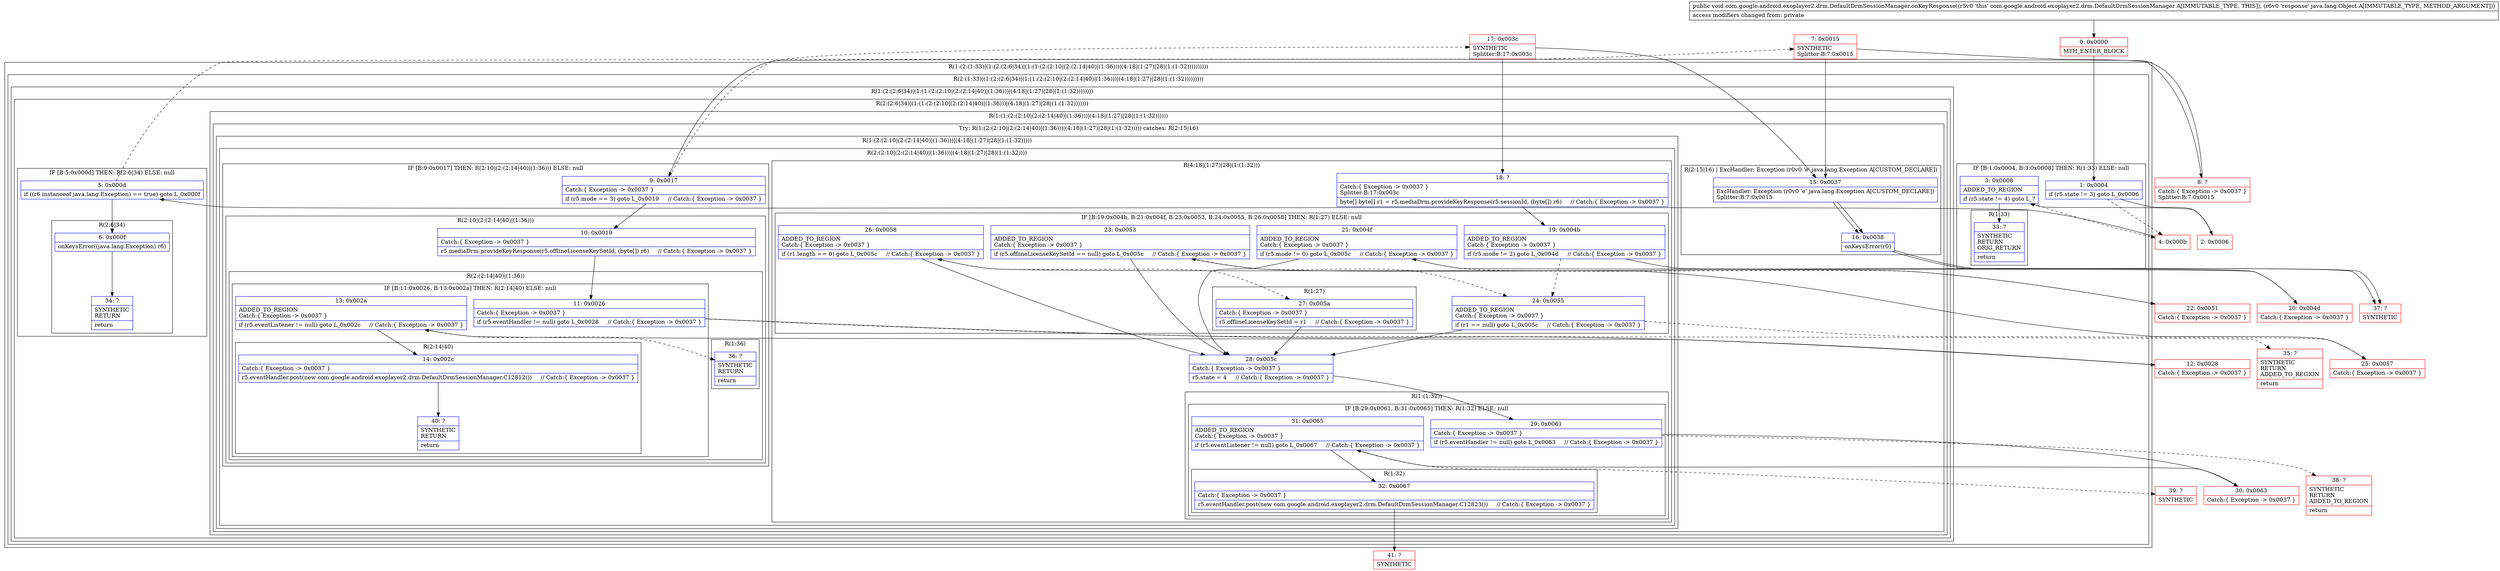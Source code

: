 digraph "CFG forcom.google.android.exoplayer2.drm.DefaultDrmSessionManager.onKeyResponse(Ljava\/lang\/Object;)V" {
subgraph cluster_Region_152555051 {
label = "R(1:(2:(1:33)|(1:(2:(2:6|34)|(1:(1:(2:(2:10|(2:(2:14|40)|(1:36)))|(4:18|(1:27)|28|(1:(1:32))))))))))";
node [shape=record,color=blue];
subgraph cluster_Region_874426910 {
label = "R(2:(1:33)|(1:(2:(2:6|34)|(1:(1:(2:(2:10|(2:(2:14|40)|(1:36)))|(4:18|(1:27)|28|(1:(1:32)))))))))";
node [shape=record,color=blue];
subgraph cluster_IfRegion_1825086614 {
label = "IF [B:1:0x0004, B:3:0x0008] THEN: R(1:33) ELSE: null";
node [shape=record,color=blue];
Node_1 [shape=record,label="{1\:\ 0x0004|if (r5.state != 3) goto L_0x0006\l}"];
Node_3 [shape=record,label="{3\:\ 0x0008|ADDED_TO_REGION\l|if (r5.state != 4) goto L_?\l}"];
subgraph cluster_Region_310752302 {
label = "R(1:33)";
node [shape=record,color=blue];
Node_33 [shape=record,label="{33\:\ ?|SYNTHETIC\lRETURN\lORIG_RETURN\l|return\l}"];
}
}
subgraph cluster_Region_634672835 {
label = "R(1:(2:(2:6|34)|(1:(1:(2:(2:10|(2:(2:14|40)|(1:36)))|(4:18|(1:27)|28|(1:(1:32))))))))";
node [shape=record,color=blue];
subgraph cluster_Region_1679527461 {
label = "R(2:(2:6|34)|(1:(1:(2:(2:10|(2:(2:14|40)|(1:36)))|(4:18|(1:27)|28|(1:(1:32)))))))";
node [shape=record,color=blue];
subgraph cluster_IfRegion_1277137436 {
label = "IF [B:5:0x000d] THEN: R(2:6|34) ELSE: null";
node [shape=record,color=blue];
Node_5 [shape=record,label="{5\:\ 0x000d|if ((r6 instanceof java.lang.Exception) == true) goto L_0x000f\l}"];
subgraph cluster_Region_1938058101 {
label = "R(2:6|34)";
node [shape=record,color=blue];
Node_6 [shape=record,label="{6\:\ 0x000f|onKeysError((java.lang.Exception) r6)\l}"];
Node_34 [shape=record,label="{34\:\ ?|SYNTHETIC\lRETURN\l|return\l}"];
}
}
subgraph cluster_Region_1960921480 {
label = "R(1:(1:(2:(2:10|(2:(2:14|40)|(1:36)))|(4:18|(1:27)|28|(1:(1:32))))))";
node [shape=record,color=blue];
subgraph cluster_TryCatchRegion_1286835095 {
label = "Try: R(1:(2:(2:10|(2:(2:14|40)|(1:36)))|(4:18|(1:27)|28|(1:(1:32))))) catches: R(2:15|16)";
node [shape=record,color=blue];
subgraph cluster_Region_2081193839 {
label = "R(1:(2:(2:10|(2:(2:14|40)|(1:36)))|(4:18|(1:27)|28|(1:(1:32)))))";
node [shape=record,color=blue];
subgraph cluster_Region_746810456 {
label = "R(2:(2:10|(2:(2:14|40)|(1:36)))|(4:18|(1:27)|28|(1:(1:32))))";
node [shape=record,color=blue];
subgraph cluster_IfRegion_1381027145 {
label = "IF [B:9:0x0017] THEN: R(2:10|(2:(2:14|40)|(1:36))) ELSE: null";
node [shape=record,color=blue];
Node_9 [shape=record,label="{9\:\ 0x0017|Catch:\{ Exception \-\> 0x0037 \}\l|if (r5.mode == 3) goto L_0x0019     \/\/ Catch:\{ Exception \-\> 0x0037 \}\l}"];
subgraph cluster_Region_40836007 {
label = "R(2:10|(2:(2:14|40)|(1:36)))";
node [shape=record,color=blue];
Node_10 [shape=record,label="{10\:\ 0x0019|Catch:\{ Exception \-\> 0x0037 \}\l|r5.mediaDrm.provideKeyResponse(r5.offlineLicenseKeySetId, (byte[]) r6)     \/\/ Catch:\{ Exception \-\> 0x0037 \}\l}"];
subgraph cluster_Region_495451010 {
label = "R(2:(2:14|40)|(1:36))";
node [shape=record,color=blue];
subgraph cluster_IfRegion_709993926 {
label = "IF [B:11:0x0026, B:13:0x002a] THEN: R(2:14|40) ELSE: null";
node [shape=record,color=blue];
Node_11 [shape=record,label="{11\:\ 0x0026|Catch:\{ Exception \-\> 0x0037 \}\l|if (r5.eventHandler != null) goto L_0x0028     \/\/ Catch:\{ Exception \-\> 0x0037 \}\l}"];
Node_13 [shape=record,label="{13\:\ 0x002a|ADDED_TO_REGION\lCatch:\{ Exception \-\> 0x0037 \}\l|if (r5.eventListener != null) goto L_0x002c     \/\/ Catch:\{ Exception \-\> 0x0037 \}\l}"];
subgraph cluster_Region_2126450496 {
label = "R(2:14|40)";
node [shape=record,color=blue];
Node_14 [shape=record,label="{14\:\ 0x002c|Catch:\{ Exception \-\> 0x0037 \}\l|r5.eventHandler.post(new com.google.android.exoplayer2.drm.DefaultDrmSessionManager.C12812())     \/\/ Catch:\{ Exception \-\> 0x0037 \}\l}"];
Node_40 [shape=record,label="{40\:\ ?|SYNTHETIC\lRETURN\l|return\l}"];
}
}
subgraph cluster_Region_83333395 {
label = "R(1:36)";
node [shape=record,color=blue];
Node_36 [shape=record,label="{36\:\ ?|SYNTHETIC\lRETURN\l|return\l}"];
}
}
}
}
subgraph cluster_Region_84635449 {
label = "R(4:18|(1:27)|28|(1:(1:32)))";
node [shape=record,color=blue];
Node_18 [shape=record,label="{18\:\ ?|Catch:\{ Exception \-\> 0x0037 \}\lSplitter:B:17:0x003c\l|byte[] byte[] r1 = r5.mediaDrm.provideKeyResponse(r5.sessionId, (byte[]) r6)     \/\/ Catch:\{ Exception \-\> 0x0037 \}\l}"];
subgraph cluster_IfRegion_390529679 {
label = "IF [B:19:0x004b, B:21:0x004f, B:23:0x0053, B:24:0x0055, B:26:0x0058] THEN: R(1:27) ELSE: null";
node [shape=record,color=blue];
Node_19 [shape=record,label="{19\:\ 0x004b|ADDED_TO_REGION\lCatch:\{ Exception \-\> 0x0037 \}\l|if (r5.mode != 2) goto L_0x004d     \/\/ Catch:\{ Exception \-\> 0x0037 \}\l}"];
Node_21 [shape=record,label="{21\:\ 0x004f|ADDED_TO_REGION\lCatch:\{ Exception \-\> 0x0037 \}\l|if (r5.mode != 0) goto L_0x005c     \/\/ Catch:\{ Exception \-\> 0x0037 \}\l}"];
Node_23 [shape=record,label="{23\:\ 0x0053|ADDED_TO_REGION\lCatch:\{ Exception \-\> 0x0037 \}\l|if (r5.offlineLicenseKeySetId == null) goto L_0x005c     \/\/ Catch:\{ Exception \-\> 0x0037 \}\l}"];
Node_24 [shape=record,label="{24\:\ 0x0055|ADDED_TO_REGION\lCatch:\{ Exception \-\> 0x0037 \}\l|if (r1 == null) goto L_0x005c     \/\/ Catch:\{ Exception \-\> 0x0037 \}\l}"];
Node_26 [shape=record,label="{26\:\ 0x0058|ADDED_TO_REGION\lCatch:\{ Exception \-\> 0x0037 \}\l|if (r1.length == 0) goto L_0x005c     \/\/ Catch:\{ Exception \-\> 0x0037 \}\l}"];
subgraph cluster_Region_852562311 {
label = "R(1:27)";
node [shape=record,color=blue];
Node_27 [shape=record,label="{27\:\ 0x005a|Catch:\{ Exception \-\> 0x0037 \}\l|r5.offlineLicenseKeySetId = r1     \/\/ Catch:\{ Exception \-\> 0x0037 \}\l}"];
}
}
Node_28 [shape=record,label="{28\:\ 0x005c|Catch:\{ Exception \-\> 0x0037 \}\l|r5.state = 4     \/\/ Catch:\{ Exception \-\> 0x0037 \}\l}"];
subgraph cluster_Region_638464484 {
label = "R(1:(1:32))";
node [shape=record,color=blue];
subgraph cluster_IfRegion_22470518 {
label = "IF [B:29:0x0061, B:31:0x0065] THEN: R(1:32) ELSE: null";
node [shape=record,color=blue];
Node_29 [shape=record,label="{29\:\ 0x0061|Catch:\{ Exception \-\> 0x0037 \}\l|if (r5.eventHandler != null) goto L_0x0063     \/\/ Catch:\{ Exception \-\> 0x0037 \}\l}"];
Node_31 [shape=record,label="{31\:\ 0x0065|ADDED_TO_REGION\lCatch:\{ Exception \-\> 0x0037 \}\l|if (r5.eventListener != null) goto L_0x0067     \/\/ Catch:\{ Exception \-\> 0x0037 \}\l}"];
subgraph cluster_Region_118822163 {
label = "R(1:32)";
node [shape=record,color=blue];
Node_32 [shape=record,label="{32\:\ 0x0067|Catch:\{ Exception \-\> 0x0037 \}\l|r5.eventHandler.post(new com.google.android.exoplayer2.drm.DefaultDrmSessionManager.C12823())     \/\/ Catch:\{ Exception \-\> 0x0037 \}\l}"];
}
}
}
}
}
}
subgraph cluster_Region_1062368235 {
label = "R(2:15|16) | ExcHandler: Exception (r0v0 'e' java.lang.Exception A[CUSTOM_DECLARE])\l";
node [shape=record,color=blue];
Node_15 [shape=record,label="{15\:\ 0x0037|ExcHandler: Exception (r0v0 'e' java.lang.Exception A[CUSTOM_DECLARE])\lSplitter:B:7:0x0015\l}"];
Node_16 [shape=record,label="{16\:\ 0x0038|onKeysError(r0)\l}"];
}
}
}
}
}
}
}
subgraph cluster_Region_1062368235 {
label = "R(2:15|16) | ExcHandler: Exception (r0v0 'e' java.lang.Exception A[CUSTOM_DECLARE])\l";
node [shape=record,color=blue];
Node_15 [shape=record,label="{15\:\ 0x0037|ExcHandler: Exception (r0v0 'e' java.lang.Exception A[CUSTOM_DECLARE])\lSplitter:B:7:0x0015\l}"];
Node_16 [shape=record,label="{16\:\ 0x0038|onKeysError(r0)\l}"];
}
Node_0 [shape=record,color=red,label="{0\:\ 0x0000|MTH_ENTER_BLOCK\l}"];
Node_2 [shape=record,color=red,label="{2\:\ 0x0006}"];
Node_4 [shape=record,color=red,label="{4\:\ 0x000b}"];
Node_7 [shape=record,color=red,label="{7\:\ 0x0015|SYNTHETIC\lSplitter:B:7:0x0015\l}"];
Node_8 [shape=record,color=red,label="{8\:\ ?|Catch:\{ Exception \-\> 0x0037 \}\lSplitter:B:7:0x0015\l}"];
Node_12 [shape=record,color=red,label="{12\:\ 0x0028|Catch:\{ Exception \-\> 0x0037 \}\l}"];
Node_17 [shape=record,color=red,label="{17\:\ 0x003c|SYNTHETIC\lSplitter:B:17:0x003c\l}"];
Node_20 [shape=record,color=red,label="{20\:\ 0x004d|Catch:\{ Exception \-\> 0x0037 \}\l}"];
Node_22 [shape=record,color=red,label="{22\:\ 0x0051|Catch:\{ Exception \-\> 0x0037 \}\l}"];
Node_25 [shape=record,color=red,label="{25\:\ 0x0057|Catch:\{ Exception \-\> 0x0037 \}\l}"];
Node_30 [shape=record,color=red,label="{30\:\ 0x0063|Catch:\{ Exception \-\> 0x0037 \}\l}"];
Node_35 [shape=record,color=red,label="{35\:\ ?|SYNTHETIC\lRETURN\lADDED_TO_REGION\l|return\l}"];
Node_37 [shape=record,color=red,label="{37\:\ ?|SYNTHETIC\l}"];
Node_38 [shape=record,color=red,label="{38\:\ ?|SYNTHETIC\lRETURN\lADDED_TO_REGION\l|return\l}"];
Node_39 [shape=record,color=red,label="{39\:\ ?|SYNTHETIC\l}"];
Node_41 [shape=record,color=red,label="{41\:\ ?|SYNTHETIC\l}"];
MethodNode[shape=record,label="{public void com.google.android.exoplayer2.drm.DefaultDrmSessionManager.onKeyResponse((r5v0 'this' com.google.android.exoplayer2.drm.DefaultDrmSessionManager A[IMMUTABLE_TYPE, THIS]), (r6v0 'response' java.lang.Object A[IMMUTABLE_TYPE, METHOD_ARGUMENT]))  | access modifiers changed from: private\l}"];
MethodNode -> Node_0;
Node_1 -> Node_2;
Node_1 -> Node_4[style=dashed];
Node_3 -> Node_4[style=dashed];
Node_3 -> Node_33;
Node_5 -> Node_6;
Node_5 -> Node_7[style=dashed];
Node_6 -> Node_34;
Node_9 -> Node_10;
Node_9 -> Node_17[style=dashed];
Node_10 -> Node_11;
Node_11 -> Node_12;
Node_11 -> Node_35[style=dashed];
Node_13 -> Node_14;
Node_13 -> Node_36[style=dashed];
Node_14 -> Node_40;
Node_18 -> Node_19;
Node_19 -> Node_20;
Node_19 -> Node_24[style=dashed];
Node_21 -> Node_22[style=dashed];
Node_21 -> Node_28;
Node_23 -> Node_24[style=dashed];
Node_23 -> Node_28;
Node_24 -> Node_25[style=dashed];
Node_24 -> Node_28;
Node_26 -> Node_27[style=dashed];
Node_26 -> Node_28;
Node_27 -> Node_28;
Node_28 -> Node_29;
Node_29 -> Node_30;
Node_29 -> Node_38[style=dashed];
Node_31 -> Node_32;
Node_31 -> Node_39[style=dashed];
Node_32 -> Node_41;
Node_15 -> Node_16;
Node_16 -> Node_37;
Node_15 -> Node_16;
Node_16 -> Node_37;
Node_0 -> Node_1;
Node_2 -> Node_3;
Node_4 -> Node_5;
Node_7 -> Node_8;
Node_7 -> Node_15;
Node_8 -> Node_9;
Node_12 -> Node_13;
Node_17 -> Node_18;
Node_17 -> Node_15;
Node_20 -> Node_21;
Node_22 -> Node_23;
Node_25 -> Node_26;
Node_30 -> Node_31;
}

